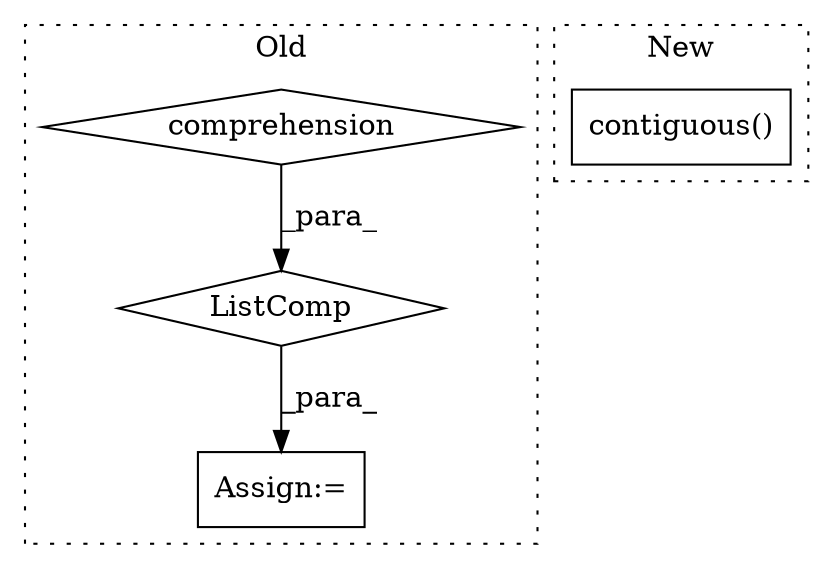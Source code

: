 digraph G {
subgraph cluster0 {
1 [label="ListComp" a="106" s="4277" l="30" shape="diamond"];
3 [label="comprehension" a="45" s="4287" l="3" shape="diamond"];
4 [label="Assign:=" a="68" s="4325" l="3" shape="box"];
label = "Old";
style="dotted";
}
subgraph cluster1 {
2 [label="contiguous()" a="75" s="4787" l="30" shape="box"];
label = "New";
style="dotted";
}
1 -> 4 [label="_para_"];
3 -> 1 [label="_para_"];
}
